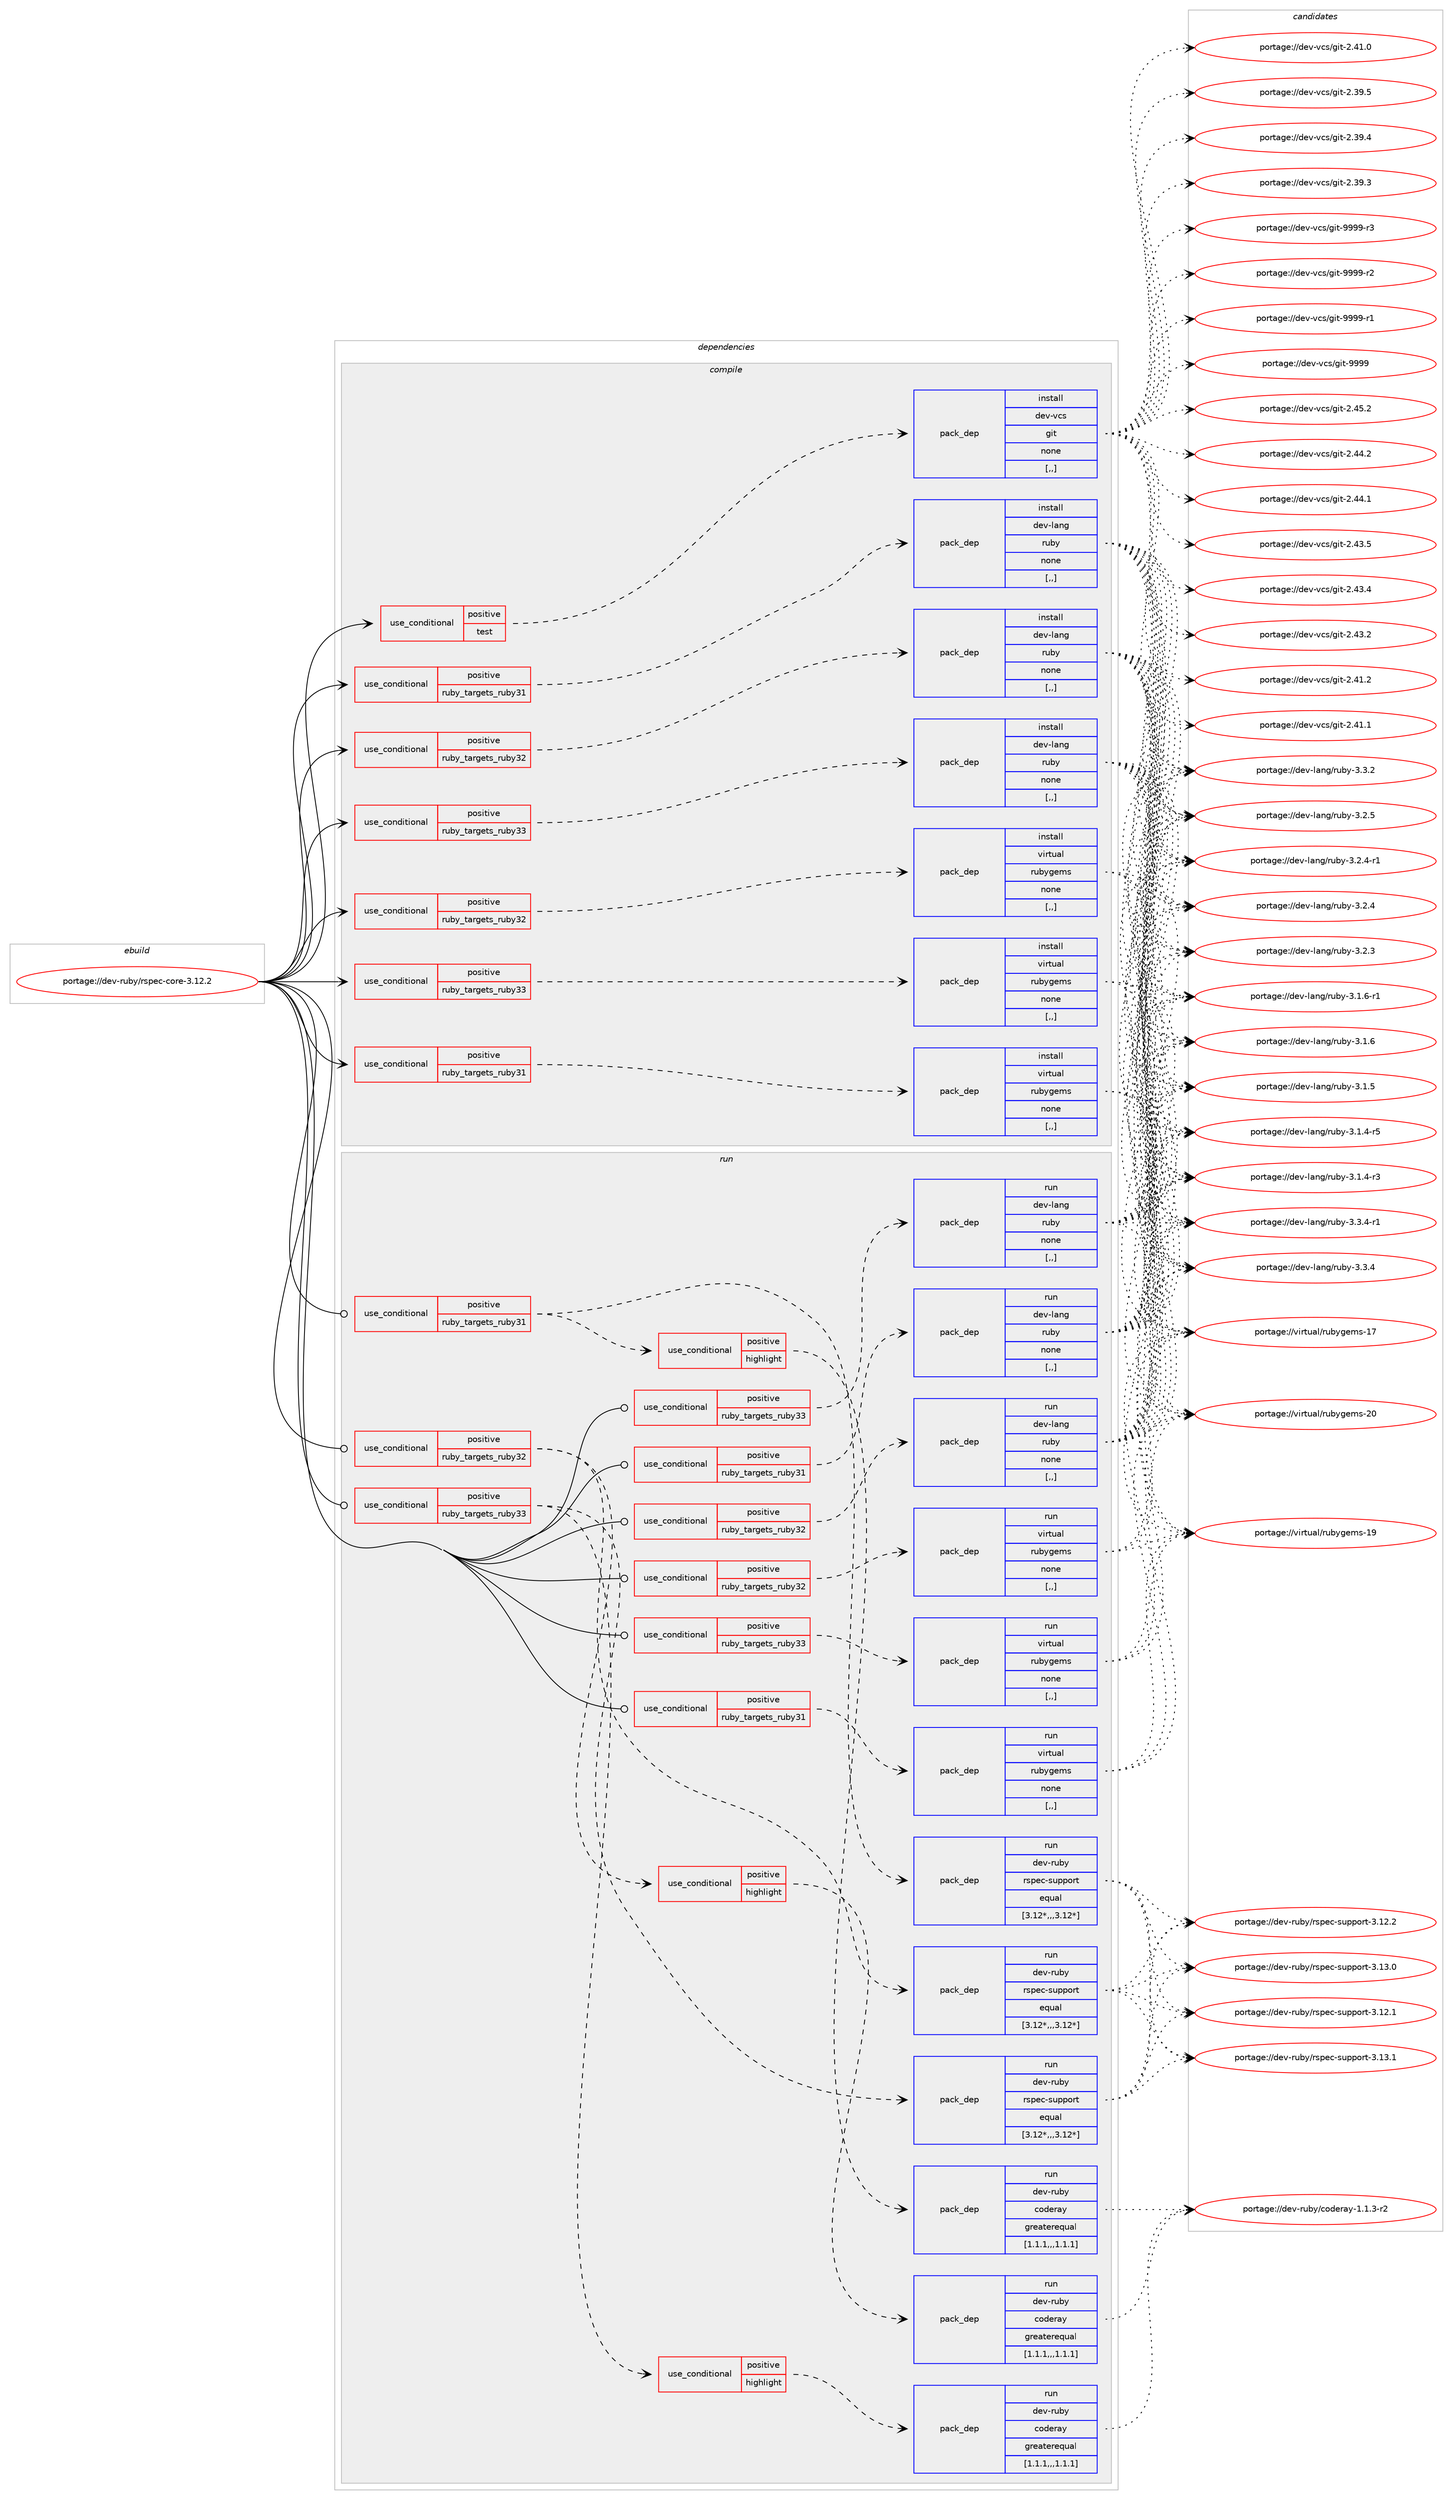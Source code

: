 digraph prolog {

# *************
# Graph options
# *************

newrank=true;
concentrate=true;
compound=true;
graph [rankdir=LR,fontname=Helvetica,fontsize=10,ranksep=1.5];#, ranksep=2.5, nodesep=0.2];
edge  [arrowhead=vee];
node  [fontname=Helvetica,fontsize=10];

# **********
# The ebuild
# **********

subgraph cluster_leftcol {
color=gray;
label=<<i>ebuild</i>>;
id [label="portage://dev-ruby/rspec-core-3.12.2", color=red, width=4, href="../dev-ruby/rspec-core-3.12.2.svg"];
}

# ****************
# The dependencies
# ****************

subgraph cluster_midcol {
color=gray;
label=<<i>dependencies</i>>;
subgraph cluster_compile {
fillcolor="#eeeeee";
style=filled;
label=<<i>compile</i>>;
subgraph cond54899 {
dependency199493 [label=<<TABLE BORDER="0" CELLBORDER="1" CELLSPACING="0" CELLPADDING="4"><TR><TD ROWSPAN="3" CELLPADDING="10">use_conditional</TD></TR><TR><TD>positive</TD></TR><TR><TD>ruby_targets_ruby31</TD></TR></TABLE>>, shape=none, color=red];
subgraph pack143233 {
dependency199494 [label=<<TABLE BORDER="0" CELLBORDER="1" CELLSPACING="0" CELLPADDING="4" WIDTH="220"><TR><TD ROWSPAN="6" CELLPADDING="30">pack_dep</TD></TR><TR><TD WIDTH="110">install</TD></TR><TR><TD>dev-lang</TD></TR><TR><TD>ruby</TD></TR><TR><TD>none</TD></TR><TR><TD>[,,]</TD></TR></TABLE>>, shape=none, color=blue];
}
dependency199493:e -> dependency199494:w [weight=20,style="dashed",arrowhead="vee"];
}
id:e -> dependency199493:w [weight=20,style="solid",arrowhead="vee"];
subgraph cond54900 {
dependency199495 [label=<<TABLE BORDER="0" CELLBORDER="1" CELLSPACING="0" CELLPADDING="4"><TR><TD ROWSPAN="3" CELLPADDING="10">use_conditional</TD></TR><TR><TD>positive</TD></TR><TR><TD>ruby_targets_ruby31</TD></TR></TABLE>>, shape=none, color=red];
subgraph pack143234 {
dependency199496 [label=<<TABLE BORDER="0" CELLBORDER="1" CELLSPACING="0" CELLPADDING="4" WIDTH="220"><TR><TD ROWSPAN="6" CELLPADDING="30">pack_dep</TD></TR><TR><TD WIDTH="110">install</TD></TR><TR><TD>virtual</TD></TR><TR><TD>rubygems</TD></TR><TR><TD>none</TD></TR><TR><TD>[,,]</TD></TR></TABLE>>, shape=none, color=blue];
}
dependency199495:e -> dependency199496:w [weight=20,style="dashed",arrowhead="vee"];
}
id:e -> dependency199495:w [weight=20,style="solid",arrowhead="vee"];
subgraph cond54901 {
dependency199497 [label=<<TABLE BORDER="0" CELLBORDER="1" CELLSPACING="0" CELLPADDING="4"><TR><TD ROWSPAN="3" CELLPADDING="10">use_conditional</TD></TR><TR><TD>positive</TD></TR><TR><TD>ruby_targets_ruby32</TD></TR></TABLE>>, shape=none, color=red];
subgraph pack143235 {
dependency199498 [label=<<TABLE BORDER="0" CELLBORDER="1" CELLSPACING="0" CELLPADDING="4" WIDTH="220"><TR><TD ROWSPAN="6" CELLPADDING="30">pack_dep</TD></TR><TR><TD WIDTH="110">install</TD></TR><TR><TD>dev-lang</TD></TR><TR><TD>ruby</TD></TR><TR><TD>none</TD></TR><TR><TD>[,,]</TD></TR></TABLE>>, shape=none, color=blue];
}
dependency199497:e -> dependency199498:w [weight=20,style="dashed",arrowhead="vee"];
}
id:e -> dependency199497:w [weight=20,style="solid",arrowhead="vee"];
subgraph cond54902 {
dependency199499 [label=<<TABLE BORDER="0" CELLBORDER="1" CELLSPACING="0" CELLPADDING="4"><TR><TD ROWSPAN="3" CELLPADDING="10">use_conditional</TD></TR><TR><TD>positive</TD></TR><TR><TD>ruby_targets_ruby32</TD></TR></TABLE>>, shape=none, color=red];
subgraph pack143236 {
dependency199500 [label=<<TABLE BORDER="0" CELLBORDER="1" CELLSPACING="0" CELLPADDING="4" WIDTH="220"><TR><TD ROWSPAN="6" CELLPADDING="30">pack_dep</TD></TR><TR><TD WIDTH="110">install</TD></TR><TR><TD>virtual</TD></TR><TR><TD>rubygems</TD></TR><TR><TD>none</TD></TR><TR><TD>[,,]</TD></TR></TABLE>>, shape=none, color=blue];
}
dependency199499:e -> dependency199500:w [weight=20,style="dashed",arrowhead="vee"];
}
id:e -> dependency199499:w [weight=20,style="solid",arrowhead="vee"];
subgraph cond54903 {
dependency199501 [label=<<TABLE BORDER="0" CELLBORDER="1" CELLSPACING="0" CELLPADDING="4"><TR><TD ROWSPAN="3" CELLPADDING="10">use_conditional</TD></TR><TR><TD>positive</TD></TR><TR><TD>ruby_targets_ruby33</TD></TR></TABLE>>, shape=none, color=red];
subgraph pack143237 {
dependency199502 [label=<<TABLE BORDER="0" CELLBORDER="1" CELLSPACING="0" CELLPADDING="4" WIDTH="220"><TR><TD ROWSPAN="6" CELLPADDING="30">pack_dep</TD></TR><TR><TD WIDTH="110">install</TD></TR><TR><TD>dev-lang</TD></TR><TR><TD>ruby</TD></TR><TR><TD>none</TD></TR><TR><TD>[,,]</TD></TR></TABLE>>, shape=none, color=blue];
}
dependency199501:e -> dependency199502:w [weight=20,style="dashed",arrowhead="vee"];
}
id:e -> dependency199501:w [weight=20,style="solid",arrowhead="vee"];
subgraph cond54904 {
dependency199503 [label=<<TABLE BORDER="0" CELLBORDER="1" CELLSPACING="0" CELLPADDING="4"><TR><TD ROWSPAN="3" CELLPADDING="10">use_conditional</TD></TR><TR><TD>positive</TD></TR><TR><TD>ruby_targets_ruby33</TD></TR></TABLE>>, shape=none, color=red];
subgraph pack143238 {
dependency199504 [label=<<TABLE BORDER="0" CELLBORDER="1" CELLSPACING="0" CELLPADDING="4" WIDTH="220"><TR><TD ROWSPAN="6" CELLPADDING="30">pack_dep</TD></TR><TR><TD WIDTH="110">install</TD></TR><TR><TD>virtual</TD></TR><TR><TD>rubygems</TD></TR><TR><TD>none</TD></TR><TR><TD>[,,]</TD></TR></TABLE>>, shape=none, color=blue];
}
dependency199503:e -> dependency199504:w [weight=20,style="dashed",arrowhead="vee"];
}
id:e -> dependency199503:w [weight=20,style="solid",arrowhead="vee"];
subgraph cond54905 {
dependency199505 [label=<<TABLE BORDER="0" CELLBORDER="1" CELLSPACING="0" CELLPADDING="4"><TR><TD ROWSPAN="3" CELLPADDING="10">use_conditional</TD></TR><TR><TD>positive</TD></TR><TR><TD>test</TD></TR></TABLE>>, shape=none, color=red];
subgraph pack143239 {
dependency199506 [label=<<TABLE BORDER="0" CELLBORDER="1" CELLSPACING="0" CELLPADDING="4" WIDTH="220"><TR><TD ROWSPAN="6" CELLPADDING="30">pack_dep</TD></TR><TR><TD WIDTH="110">install</TD></TR><TR><TD>dev-vcs</TD></TR><TR><TD>git</TD></TR><TR><TD>none</TD></TR><TR><TD>[,,]</TD></TR></TABLE>>, shape=none, color=blue];
}
dependency199505:e -> dependency199506:w [weight=20,style="dashed",arrowhead="vee"];
}
id:e -> dependency199505:w [weight=20,style="solid",arrowhead="vee"];
}
subgraph cluster_compileandrun {
fillcolor="#eeeeee";
style=filled;
label=<<i>compile and run</i>>;
}
subgraph cluster_run {
fillcolor="#eeeeee";
style=filled;
label=<<i>run</i>>;
subgraph cond54906 {
dependency199507 [label=<<TABLE BORDER="0" CELLBORDER="1" CELLSPACING="0" CELLPADDING="4"><TR><TD ROWSPAN="3" CELLPADDING="10">use_conditional</TD></TR><TR><TD>positive</TD></TR><TR><TD>ruby_targets_ruby31</TD></TR></TABLE>>, shape=none, color=red];
subgraph pack143240 {
dependency199508 [label=<<TABLE BORDER="0" CELLBORDER="1" CELLSPACING="0" CELLPADDING="4" WIDTH="220"><TR><TD ROWSPAN="6" CELLPADDING="30">pack_dep</TD></TR><TR><TD WIDTH="110">run</TD></TR><TR><TD>dev-lang</TD></TR><TR><TD>ruby</TD></TR><TR><TD>none</TD></TR><TR><TD>[,,]</TD></TR></TABLE>>, shape=none, color=blue];
}
dependency199507:e -> dependency199508:w [weight=20,style="dashed",arrowhead="vee"];
}
id:e -> dependency199507:w [weight=20,style="solid",arrowhead="odot"];
subgraph cond54907 {
dependency199509 [label=<<TABLE BORDER="0" CELLBORDER="1" CELLSPACING="0" CELLPADDING="4"><TR><TD ROWSPAN="3" CELLPADDING="10">use_conditional</TD></TR><TR><TD>positive</TD></TR><TR><TD>ruby_targets_ruby31</TD></TR></TABLE>>, shape=none, color=red];
subgraph pack143241 {
dependency199510 [label=<<TABLE BORDER="0" CELLBORDER="1" CELLSPACING="0" CELLPADDING="4" WIDTH="220"><TR><TD ROWSPAN="6" CELLPADDING="30">pack_dep</TD></TR><TR><TD WIDTH="110">run</TD></TR><TR><TD>dev-ruby</TD></TR><TR><TD>rspec-support</TD></TR><TR><TD>equal</TD></TR><TR><TD>[3.12*,,,3.12*]</TD></TR></TABLE>>, shape=none, color=blue];
}
dependency199509:e -> dependency199510:w [weight=20,style="dashed",arrowhead="vee"];
subgraph cond54908 {
dependency199511 [label=<<TABLE BORDER="0" CELLBORDER="1" CELLSPACING="0" CELLPADDING="4"><TR><TD ROWSPAN="3" CELLPADDING="10">use_conditional</TD></TR><TR><TD>positive</TD></TR><TR><TD>highlight</TD></TR></TABLE>>, shape=none, color=red];
subgraph pack143242 {
dependency199512 [label=<<TABLE BORDER="0" CELLBORDER="1" CELLSPACING="0" CELLPADDING="4" WIDTH="220"><TR><TD ROWSPAN="6" CELLPADDING="30">pack_dep</TD></TR><TR><TD WIDTH="110">run</TD></TR><TR><TD>dev-ruby</TD></TR><TR><TD>coderay</TD></TR><TR><TD>greaterequal</TD></TR><TR><TD>[1.1.1,,,1.1.1]</TD></TR></TABLE>>, shape=none, color=blue];
}
dependency199511:e -> dependency199512:w [weight=20,style="dashed",arrowhead="vee"];
}
dependency199509:e -> dependency199511:w [weight=20,style="dashed",arrowhead="vee"];
}
id:e -> dependency199509:w [weight=20,style="solid",arrowhead="odot"];
subgraph cond54909 {
dependency199513 [label=<<TABLE BORDER="0" CELLBORDER="1" CELLSPACING="0" CELLPADDING="4"><TR><TD ROWSPAN="3" CELLPADDING="10">use_conditional</TD></TR><TR><TD>positive</TD></TR><TR><TD>ruby_targets_ruby31</TD></TR></TABLE>>, shape=none, color=red];
subgraph pack143243 {
dependency199514 [label=<<TABLE BORDER="0" CELLBORDER="1" CELLSPACING="0" CELLPADDING="4" WIDTH="220"><TR><TD ROWSPAN="6" CELLPADDING="30">pack_dep</TD></TR><TR><TD WIDTH="110">run</TD></TR><TR><TD>virtual</TD></TR><TR><TD>rubygems</TD></TR><TR><TD>none</TD></TR><TR><TD>[,,]</TD></TR></TABLE>>, shape=none, color=blue];
}
dependency199513:e -> dependency199514:w [weight=20,style="dashed",arrowhead="vee"];
}
id:e -> dependency199513:w [weight=20,style="solid",arrowhead="odot"];
subgraph cond54910 {
dependency199515 [label=<<TABLE BORDER="0" CELLBORDER="1" CELLSPACING="0" CELLPADDING="4"><TR><TD ROWSPAN="3" CELLPADDING="10">use_conditional</TD></TR><TR><TD>positive</TD></TR><TR><TD>ruby_targets_ruby32</TD></TR></TABLE>>, shape=none, color=red];
subgraph pack143244 {
dependency199516 [label=<<TABLE BORDER="0" CELLBORDER="1" CELLSPACING="0" CELLPADDING="4" WIDTH="220"><TR><TD ROWSPAN="6" CELLPADDING="30">pack_dep</TD></TR><TR><TD WIDTH="110">run</TD></TR><TR><TD>dev-lang</TD></TR><TR><TD>ruby</TD></TR><TR><TD>none</TD></TR><TR><TD>[,,]</TD></TR></TABLE>>, shape=none, color=blue];
}
dependency199515:e -> dependency199516:w [weight=20,style="dashed",arrowhead="vee"];
}
id:e -> dependency199515:w [weight=20,style="solid",arrowhead="odot"];
subgraph cond54911 {
dependency199517 [label=<<TABLE BORDER="0" CELLBORDER="1" CELLSPACING="0" CELLPADDING="4"><TR><TD ROWSPAN="3" CELLPADDING="10">use_conditional</TD></TR><TR><TD>positive</TD></TR><TR><TD>ruby_targets_ruby32</TD></TR></TABLE>>, shape=none, color=red];
subgraph pack143245 {
dependency199518 [label=<<TABLE BORDER="0" CELLBORDER="1" CELLSPACING="0" CELLPADDING="4" WIDTH="220"><TR><TD ROWSPAN="6" CELLPADDING="30">pack_dep</TD></TR><TR><TD WIDTH="110">run</TD></TR><TR><TD>dev-ruby</TD></TR><TR><TD>rspec-support</TD></TR><TR><TD>equal</TD></TR><TR><TD>[3.12*,,,3.12*]</TD></TR></TABLE>>, shape=none, color=blue];
}
dependency199517:e -> dependency199518:w [weight=20,style="dashed",arrowhead="vee"];
subgraph cond54912 {
dependency199519 [label=<<TABLE BORDER="0" CELLBORDER="1" CELLSPACING="0" CELLPADDING="4"><TR><TD ROWSPAN="3" CELLPADDING="10">use_conditional</TD></TR><TR><TD>positive</TD></TR><TR><TD>highlight</TD></TR></TABLE>>, shape=none, color=red];
subgraph pack143246 {
dependency199520 [label=<<TABLE BORDER="0" CELLBORDER="1" CELLSPACING="0" CELLPADDING="4" WIDTH="220"><TR><TD ROWSPAN="6" CELLPADDING="30">pack_dep</TD></TR><TR><TD WIDTH="110">run</TD></TR><TR><TD>dev-ruby</TD></TR><TR><TD>coderay</TD></TR><TR><TD>greaterequal</TD></TR><TR><TD>[1.1.1,,,1.1.1]</TD></TR></TABLE>>, shape=none, color=blue];
}
dependency199519:e -> dependency199520:w [weight=20,style="dashed",arrowhead="vee"];
}
dependency199517:e -> dependency199519:w [weight=20,style="dashed",arrowhead="vee"];
}
id:e -> dependency199517:w [weight=20,style="solid",arrowhead="odot"];
subgraph cond54913 {
dependency199521 [label=<<TABLE BORDER="0" CELLBORDER="1" CELLSPACING="0" CELLPADDING="4"><TR><TD ROWSPAN="3" CELLPADDING="10">use_conditional</TD></TR><TR><TD>positive</TD></TR><TR><TD>ruby_targets_ruby32</TD></TR></TABLE>>, shape=none, color=red];
subgraph pack143247 {
dependency199522 [label=<<TABLE BORDER="0" CELLBORDER="1" CELLSPACING="0" CELLPADDING="4" WIDTH="220"><TR><TD ROWSPAN="6" CELLPADDING="30">pack_dep</TD></TR><TR><TD WIDTH="110">run</TD></TR><TR><TD>virtual</TD></TR><TR><TD>rubygems</TD></TR><TR><TD>none</TD></TR><TR><TD>[,,]</TD></TR></TABLE>>, shape=none, color=blue];
}
dependency199521:e -> dependency199522:w [weight=20,style="dashed",arrowhead="vee"];
}
id:e -> dependency199521:w [weight=20,style="solid",arrowhead="odot"];
subgraph cond54914 {
dependency199523 [label=<<TABLE BORDER="0" CELLBORDER="1" CELLSPACING="0" CELLPADDING="4"><TR><TD ROWSPAN="3" CELLPADDING="10">use_conditional</TD></TR><TR><TD>positive</TD></TR><TR><TD>ruby_targets_ruby33</TD></TR></TABLE>>, shape=none, color=red];
subgraph pack143248 {
dependency199524 [label=<<TABLE BORDER="0" CELLBORDER="1" CELLSPACING="0" CELLPADDING="4" WIDTH="220"><TR><TD ROWSPAN="6" CELLPADDING="30">pack_dep</TD></TR><TR><TD WIDTH="110">run</TD></TR><TR><TD>dev-lang</TD></TR><TR><TD>ruby</TD></TR><TR><TD>none</TD></TR><TR><TD>[,,]</TD></TR></TABLE>>, shape=none, color=blue];
}
dependency199523:e -> dependency199524:w [weight=20,style="dashed",arrowhead="vee"];
}
id:e -> dependency199523:w [weight=20,style="solid",arrowhead="odot"];
subgraph cond54915 {
dependency199525 [label=<<TABLE BORDER="0" CELLBORDER="1" CELLSPACING="0" CELLPADDING="4"><TR><TD ROWSPAN="3" CELLPADDING="10">use_conditional</TD></TR><TR><TD>positive</TD></TR><TR><TD>ruby_targets_ruby33</TD></TR></TABLE>>, shape=none, color=red];
subgraph pack143249 {
dependency199526 [label=<<TABLE BORDER="0" CELLBORDER="1" CELLSPACING="0" CELLPADDING="4" WIDTH="220"><TR><TD ROWSPAN="6" CELLPADDING="30">pack_dep</TD></TR><TR><TD WIDTH="110">run</TD></TR><TR><TD>dev-ruby</TD></TR><TR><TD>rspec-support</TD></TR><TR><TD>equal</TD></TR><TR><TD>[3.12*,,,3.12*]</TD></TR></TABLE>>, shape=none, color=blue];
}
dependency199525:e -> dependency199526:w [weight=20,style="dashed",arrowhead="vee"];
subgraph cond54916 {
dependency199527 [label=<<TABLE BORDER="0" CELLBORDER="1" CELLSPACING="0" CELLPADDING="4"><TR><TD ROWSPAN="3" CELLPADDING="10">use_conditional</TD></TR><TR><TD>positive</TD></TR><TR><TD>highlight</TD></TR></TABLE>>, shape=none, color=red];
subgraph pack143250 {
dependency199528 [label=<<TABLE BORDER="0" CELLBORDER="1" CELLSPACING="0" CELLPADDING="4" WIDTH="220"><TR><TD ROWSPAN="6" CELLPADDING="30">pack_dep</TD></TR><TR><TD WIDTH="110">run</TD></TR><TR><TD>dev-ruby</TD></TR><TR><TD>coderay</TD></TR><TR><TD>greaterequal</TD></TR><TR><TD>[1.1.1,,,1.1.1]</TD></TR></TABLE>>, shape=none, color=blue];
}
dependency199527:e -> dependency199528:w [weight=20,style="dashed",arrowhead="vee"];
}
dependency199525:e -> dependency199527:w [weight=20,style="dashed",arrowhead="vee"];
}
id:e -> dependency199525:w [weight=20,style="solid",arrowhead="odot"];
subgraph cond54917 {
dependency199529 [label=<<TABLE BORDER="0" CELLBORDER="1" CELLSPACING="0" CELLPADDING="4"><TR><TD ROWSPAN="3" CELLPADDING="10">use_conditional</TD></TR><TR><TD>positive</TD></TR><TR><TD>ruby_targets_ruby33</TD></TR></TABLE>>, shape=none, color=red];
subgraph pack143251 {
dependency199530 [label=<<TABLE BORDER="0" CELLBORDER="1" CELLSPACING="0" CELLPADDING="4" WIDTH="220"><TR><TD ROWSPAN="6" CELLPADDING="30">pack_dep</TD></TR><TR><TD WIDTH="110">run</TD></TR><TR><TD>virtual</TD></TR><TR><TD>rubygems</TD></TR><TR><TD>none</TD></TR><TR><TD>[,,]</TD></TR></TABLE>>, shape=none, color=blue];
}
dependency199529:e -> dependency199530:w [weight=20,style="dashed",arrowhead="vee"];
}
id:e -> dependency199529:w [weight=20,style="solid",arrowhead="odot"];
}
}

# **************
# The candidates
# **************

subgraph cluster_choices {
rank=same;
color=gray;
label=<<i>candidates</i>>;

subgraph choice143233 {
color=black;
nodesep=1;
choice100101118451089711010347114117981214551465146524511449 [label="portage://dev-lang/ruby-3.3.4-r1", color=red, width=4,href="../dev-lang/ruby-3.3.4-r1.svg"];
choice10010111845108971101034711411798121455146514652 [label="portage://dev-lang/ruby-3.3.4", color=red, width=4,href="../dev-lang/ruby-3.3.4.svg"];
choice10010111845108971101034711411798121455146514650 [label="portage://dev-lang/ruby-3.3.2", color=red, width=4,href="../dev-lang/ruby-3.3.2.svg"];
choice10010111845108971101034711411798121455146504653 [label="portage://dev-lang/ruby-3.2.5", color=red, width=4,href="../dev-lang/ruby-3.2.5.svg"];
choice100101118451089711010347114117981214551465046524511449 [label="portage://dev-lang/ruby-3.2.4-r1", color=red, width=4,href="../dev-lang/ruby-3.2.4-r1.svg"];
choice10010111845108971101034711411798121455146504652 [label="portage://dev-lang/ruby-3.2.4", color=red, width=4,href="../dev-lang/ruby-3.2.4.svg"];
choice10010111845108971101034711411798121455146504651 [label="portage://dev-lang/ruby-3.2.3", color=red, width=4,href="../dev-lang/ruby-3.2.3.svg"];
choice100101118451089711010347114117981214551464946544511449 [label="portage://dev-lang/ruby-3.1.6-r1", color=red, width=4,href="../dev-lang/ruby-3.1.6-r1.svg"];
choice10010111845108971101034711411798121455146494654 [label="portage://dev-lang/ruby-3.1.6", color=red, width=4,href="../dev-lang/ruby-3.1.6.svg"];
choice10010111845108971101034711411798121455146494653 [label="portage://dev-lang/ruby-3.1.5", color=red, width=4,href="../dev-lang/ruby-3.1.5.svg"];
choice100101118451089711010347114117981214551464946524511453 [label="portage://dev-lang/ruby-3.1.4-r5", color=red, width=4,href="../dev-lang/ruby-3.1.4-r5.svg"];
choice100101118451089711010347114117981214551464946524511451 [label="portage://dev-lang/ruby-3.1.4-r3", color=red, width=4,href="../dev-lang/ruby-3.1.4-r3.svg"];
dependency199494:e -> choice100101118451089711010347114117981214551465146524511449:w [style=dotted,weight="100"];
dependency199494:e -> choice10010111845108971101034711411798121455146514652:w [style=dotted,weight="100"];
dependency199494:e -> choice10010111845108971101034711411798121455146514650:w [style=dotted,weight="100"];
dependency199494:e -> choice10010111845108971101034711411798121455146504653:w [style=dotted,weight="100"];
dependency199494:e -> choice100101118451089711010347114117981214551465046524511449:w [style=dotted,weight="100"];
dependency199494:e -> choice10010111845108971101034711411798121455146504652:w [style=dotted,weight="100"];
dependency199494:e -> choice10010111845108971101034711411798121455146504651:w [style=dotted,weight="100"];
dependency199494:e -> choice100101118451089711010347114117981214551464946544511449:w [style=dotted,weight="100"];
dependency199494:e -> choice10010111845108971101034711411798121455146494654:w [style=dotted,weight="100"];
dependency199494:e -> choice10010111845108971101034711411798121455146494653:w [style=dotted,weight="100"];
dependency199494:e -> choice100101118451089711010347114117981214551464946524511453:w [style=dotted,weight="100"];
dependency199494:e -> choice100101118451089711010347114117981214551464946524511451:w [style=dotted,weight="100"];
}
subgraph choice143234 {
color=black;
nodesep=1;
choice118105114116117971084711411798121103101109115455048 [label="portage://virtual/rubygems-20", color=red, width=4,href="../virtual/rubygems-20.svg"];
choice118105114116117971084711411798121103101109115454957 [label="portage://virtual/rubygems-19", color=red, width=4,href="../virtual/rubygems-19.svg"];
choice118105114116117971084711411798121103101109115454955 [label="portage://virtual/rubygems-17", color=red, width=4,href="../virtual/rubygems-17.svg"];
dependency199496:e -> choice118105114116117971084711411798121103101109115455048:w [style=dotted,weight="100"];
dependency199496:e -> choice118105114116117971084711411798121103101109115454957:w [style=dotted,weight="100"];
dependency199496:e -> choice118105114116117971084711411798121103101109115454955:w [style=dotted,weight="100"];
}
subgraph choice143235 {
color=black;
nodesep=1;
choice100101118451089711010347114117981214551465146524511449 [label="portage://dev-lang/ruby-3.3.4-r1", color=red, width=4,href="../dev-lang/ruby-3.3.4-r1.svg"];
choice10010111845108971101034711411798121455146514652 [label="portage://dev-lang/ruby-3.3.4", color=red, width=4,href="../dev-lang/ruby-3.3.4.svg"];
choice10010111845108971101034711411798121455146514650 [label="portage://dev-lang/ruby-3.3.2", color=red, width=4,href="../dev-lang/ruby-3.3.2.svg"];
choice10010111845108971101034711411798121455146504653 [label="portage://dev-lang/ruby-3.2.5", color=red, width=4,href="../dev-lang/ruby-3.2.5.svg"];
choice100101118451089711010347114117981214551465046524511449 [label="portage://dev-lang/ruby-3.2.4-r1", color=red, width=4,href="../dev-lang/ruby-3.2.4-r1.svg"];
choice10010111845108971101034711411798121455146504652 [label="portage://dev-lang/ruby-3.2.4", color=red, width=4,href="../dev-lang/ruby-3.2.4.svg"];
choice10010111845108971101034711411798121455146504651 [label="portage://dev-lang/ruby-3.2.3", color=red, width=4,href="../dev-lang/ruby-3.2.3.svg"];
choice100101118451089711010347114117981214551464946544511449 [label="portage://dev-lang/ruby-3.1.6-r1", color=red, width=4,href="../dev-lang/ruby-3.1.6-r1.svg"];
choice10010111845108971101034711411798121455146494654 [label="portage://dev-lang/ruby-3.1.6", color=red, width=4,href="../dev-lang/ruby-3.1.6.svg"];
choice10010111845108971101034711411798121455146494653 [label="portage://dev-lang/ruby-3.1.5", color=red, width=4,href="../dev-lang/ruby-3.1.5.svg"];
choice100101118451089711010347114117981214551464946524511453 [label="portage://dev-lang/ruby-3.1.4-r5", color=red, width=4,href="../dev-lang/ruby-3.1.4-r5.svg"];
choice100101118451089711010347114117981214551464946524511451 [label="portage://dev-lang/ruby-3.1.4-r3", color=red, width=4,href="../dev-lang/ruby-3.1.4-r3.svg"];
dependency199498:e -> choice100101118451089711010347114117981214551465146524511449:w [style=dotted,weight="100"];
dependency199498:e -> choice10010111845108971101034711411798121455146514652:w [style=dotted,weight="100"];
dependency199498:e -> choice10010111845108971101034711411798121455146514650:w [style=dotted,weight="100"];
dependency199498:e -> choice10010111845108971101034711411798121455146504653:w [style=dotted,weight="100"];
dependency199498:e -> choice100101118451089711010347114117981214551465046524511449:w [style=dotted,weight="100"];
dependency199498:e -> choice10010111845108971101034711411798121455146504652:w [style=dotted,weight="100"];
dependency199498:e -> choice10010111845108971101034711411798121455146504651:w [style=dotted,weight="100"];
dependency199498:e -> choice100101118451089711010347114117981214551464946544511449:w [style=dotted,weight="100"];
dependency199498:e -> choice10010111845108971101034711411798121455146494654:w [style=dotted,weight="100"];
dependency199498:e -> choice10010111845108971101034711411798121455146494653:w [style=dotted,weight="100"];
dependency199498:e -> choice100101118451089711010347114117981214551464946524511453:w [style=dotted,weight="100"];
dependency199498:e -> choice100101118451089711010347114117981214551464946524511451:w [style=dotted,weight="100"];
}
subgraph choice143236 {
color=black;
nodesep=1;
choice118105114116117971084711411798121103101109115455048 [label="portage://virtual/rubygems-20", color=red, width=4,href="../virtual/rubygems-20.svg"];
choice118105114116117971084711411798121103101109115454957 [label="portage://virtual/rubygems-19", color=red, width=4,href="../virtual/rubygems-19.svg"];
choice118105114116117971084711411798121103101109115454955 [label="portage://virtual/rubygems-17", color=red, width=4,href="../virtual/rubygems-17.svg"];
dependency199500:e -> choice118105114116117971084711411798121103101109115455048:w [style=dotted,weight="100"];
dependency199500:e -> choice118105114116117971084711411798121103101109115454957:w [style=dotted,weight="100"];
dependency199500:e -> choice118105114116117971084711411798121103101109115454955:w [style=dotted,weight="100"];
}
subgraph choice143237 {
color=black;
nodesep=1;
choice100101118451089711010347114117981214551465146524511449 [label="portage://dev-lang/ruby-3.3.4-r1", color=red, width=4,href="../dev-lang/ruby-3.3.4-r1.svg"];
choice10010111845108971101034711411798121455146514652 [label="portage://dev-lang/ruby-3.3.4", color=red, width=4,href="../dev-lang/ruby-3.3.4.svg"];
choice10010111845108971101034711411798121455146514650 [label="portage://dev-lang/ruby-3.3.2", color=red, width=4,href="../dev-lang/ruby-3.3.2.svg"];
choice10010111845108971101034711411798121455146504653 [label="portage://dev-lang/ruby-3.2.5", color=red, width=4,href="../dev-lang/ruby-3.2.5.svg"];
choice100101118451089711010347114117981214551465046524511449 [label="portage://dev-lang/ruby-3.2.4-r1", color=red, width=4,href="../dev-lang/ruby-3.2.4-r1.svg"];
choice10010111845108971101034711411798121455146504652 [label="portage://dev-lang/ruby-3.2.4", color=red, width=4,href="../dev-lang/ruby-3.2.4.svg"];
choice10010111845108971101034711411798121455146504651 [label="portage://dev-lang/ruby-3.2.3", color=red, width=4,href="../dev-lang/ruby-3.2.3.svg"];
choice100101118451089711010347114117981214551464946544511449 [label="portage://dev-lang/ruby-3.1.6-r1", color=red, width=4,href="../dev-lang/ruby-3.1.6-r1.svg"];
choice10010111845108971101034711411798121455146494654 [label="portage://dev-lang/ruby-3.1.6", color=red, width=4,href="../dev-lang/ruby-3.1.6.svg"];
choice10010111845108971101034711411798121455146494653 [label="portage://dev-lang/ruby-3.1.5", color=red, width=4,href="../dev-lang/ruby-3.1.5.svg"];
choice100101118451089711010347114117981214551464946524511453 [label="portage://dev-lang/ruby-3.1.4-r5", color=red, width=4,href="../dev-lang/ruby-3.1.4-r5.svg"];
choice100101118451089711010347114117981214551464946524511451 [label="portage://dev-lang/ruby-3.1.4-r3", color=red, width=4,href="../dev-lang/ruby-3.1.4-r3.svg"];
dependency199502:e -> choice100101118451089711010347114117981214551465146524511449:w [style=dotted,weight="100"];
dependency199502:e -> choice10010111845108971101034711411798121455146514652:w [style=dotted,weight="100"];
dependency199502:e -> choice10010111845108971101034711411798121455146514650:w [style=dotted,weight="100"];
dependency199502:e -> choice10010111845108971101034711411798121455146504653:w [style=dotted,weight="100"];
dependency199502:e -> choice100101118451089711010347114117981214551465046524511449:w [style=dotted,weight="100"];
dependency199502:e -> choice10010111845108971101034711411798121455146504652:w [style=dotted,weight="100"];
dependency199502:e -> choice10010111845108971101034711411798121455146504651:w [style=dotted,weight="100"];
dependency199502:e -> choice100101118451089711010347114117981214551464946544511449:w [style=dotted,weight="100"];
dependency199502:e -> choice10010111845108971101034711411798121455146494654:w [style=dotted,weight="100"];
dependency199502:e -> choice10010111845108971101034711411798121455146494653:w [style=dotted,weight="100"];
dependency199502:e -> choice100101118451089711010347114117981214551464946524511453:w [style=dotted,weight="100"];
dependency199502:e -> choice100101118451089711010347114117981214551464946524511451:w [style=dotted,weight="100"];
}
subgraph choice143238 {
color=black;
nodesep=1;
choice118105114116117971084711411798121103101109115455048 [label="portage://virtual/rubygems-20", color=red, width=4,href="../virtual/rubygems-20.svg"];
choice118105114116117971084711411798121103101109115454957 [label="portage://virtual/rubygems-19", color=red, width=4,href="../virtual/rubygems-19.svg"];
choice118105114116117971084711411798121103101109115454955 [label="portage://virtual/rubygems-17", color=red, width=4,href="../virtual/rubygems-17.svg"];
dependency199504:e -> choice118105114116117971084711411798121103101109115455048:w [style=dotted,weight="100"];
dependency199504:e -> choice118105114116117971084711411798121103101109115454957:w [style=dotted,weight="100"];
dependency199504:e -> choice118105114116117971084711411798121103101109115454955:w [style=dotted,weight="100"];
}
subgraph choice143239 {
color=black;
nodesep=1;
choice10010111845118991154710310511645575757574511451 [label="portage://dev-vcs/git-9999-r3", color=red, width=4,href="../dev-vcs/git-9999-r3.svg"];
choice10010111845118991154710310511645575757574511450 [label="portage://dev-vcs/git-9999-r2", color=red, width=4,href="../dev-vcs/git-9999-r2.svg"];
choice10010111845118991154710310511645575757574511449 [label="portage://dev-vcs/git-9999-r1", color=red, width=4,href="../dev-vcs/git-9999-r1.svg"];
choice1001011184511899115471031051164557575757 [label="portage://dev-vcs/git-9999", color=red, width=4,href="../dev-vcs/git-9999.svg"];
choice10010111845118991154710310511645504652534650 [label="portage://dev-vcs/git-2.45.2", color=red, width=4,href="../dev-vcs/git-2.45.2.svg"];
choice10010111845118991154710310511645504652524650 [label="portage://dev-vcs/git-2.44.2", color=red, width=4,href="../dev-vcs/git-2.44.2.svg"];
choice10010111845118991154710310511645504652524649 [label="portage://dev-vcs/git-2.44.1", color=red, width=4,href="../dev-vcs/git-2.44.1.svg"];
choice10010111845118991154710310511645504652514653 [label="portage://dev-vcs/git-2.43.5", color=red, width=4,href="../dev-vcs/git-2.43.5.svg"];
choice10010111845118991154710310511645504652514652 [label="portage://dev-vcs/git-2.43.4", color=red, width=4,href="../dev-vcs/git-2.43.4.svg"];
choice10010111845118991154710310511645504652514650 [label="portage://dev-vcs/git-2.43.2", color=red, width=4,href="../dev-vcs/git-2.43.2.svg"];
choice10010111845118991154710310511645504652494650 [label="portage://dev-vcs/git-2.41.2", color=red, width=4,href="../dev-vcs/git-2.41.2.svg"];
choice10010111845118991154710310511645504652494649 [label="portage://dev-vcs/git-2.41.1", color=red, width=4,href="../dev-vcs/git-2.41.1.svg"];
choice10010111845118991154710310511645504652494648 [label="portage://dev-vcs/git-2.41.0", color=red, width=4,href="../dev-vcs/git-2.41.0.svg"];
choice10010111845118991154710310511645504651574653 [label="portage://dev-vcs/git-2.39.5", color=red, width=4,href="../dev-vcs/git-2.39.5.svg"];
choice10010111845118991154710310511645504651574652 [label="portage://dev-vcs/git-2.39.4", color=red, width=4,href="../dev-vcs/git-2.39.4.svg"];
choice10010111845118991154710310511645504651574651 [label="portage://dev-vcs/git-2.39.3", color=red, width=4,href="../dev-vcs/git-2.39.3.svg"];
dependency199506:e -> choice10010111845118991154710310511645575757574511451:w [style=dotted,weight="100"];
dependency199506:e -> choice10010111845118991154710310511645575757574511450:w [style=dotted,weight="100"];
dependency199506:e -> choice10010111845118991154710310511645575757574511449:w [style=dotted,weight="100"];
dependency199506:e -> choice1001011184511899115471031051164557575757:w [style=dotted,weight="100"];
dependency199506:e -> choice10010111845118991154710310511645504652534650:w [style=dotted,weight="100"];
dependency199506:e -> choice10010111845118991154710310511645504652524650:w [style=dotted,weight="100"];
dependency199506:e -> choice10010111845118991154710310511645504652524649:w [style=dotted,weight="100"];
dependency199506:e -> choice10010111845118991154710310511645504652514653:w [style=dotted,weight="100"];
dependency199506:e -> choice10010111845118991154710310511645504652514652:w [style=dotted,weight="100"];
dependency199506:e -> choice10010111845118991154710310511645504652514650:w [style=dotted,weight="100"];
dependency199506:e -> choice10010111845118991154710310511645504652494650:w [style=dotted,weight="100"];
dependency199506:e -> choice10010111845118991154710310511645504652494649:w [style=dotted,weight="100"];
dependency199506:e -> choice10010111845118991154710310511645504652494648:w [style=dotted,weight="100"];
dependency199506:e -> choice10010111845118991154710310511645504651574653:w [style=dotted,weight="100"];
dependency199506:e -> choice10010111845118991154710310511645504651574652:w [style=dotted,weight="100"];
dependency199506:e -> choice10010111845118991154710310511645504651574651:w [style=dotted,weight="100"];
}
subgraph choice143240 {
color=black;
nodesep=1;
choice100101118451089711010347114117981214551465146524511449 [label="portage://dev-lang/ruby-3.3.4-r1", color=red, width=4,href="../dev-lang/ruby-3.3.4-r1.svg"];
choice10010111845108971101034711411798121455146514652 [label="portage://dev-lang/ruby-3.3.4", color=red, width=4,href="../dev-lang/ruby-3.3.4.svg"];
choice10010111845108971101034711411798121455146514650 [label="portage://dev-lang/ruby-3.3.2", color=red, width=4,href="../dev-lang/ruby-3.3.2.svg"];
choice10010111845108971101034711411798121455146504653 [label="portage://dev-lang/ruby-3.2.5", color=red, width=4,href="../dev-lang/ruby-3.2.5.svg"];
choice100101118451089711010347114117981214551465046524511449 [label="portage://dev-lang/ruby-3.2.4-r1", color=red, width=4,href="../dev-lang/ruby-3.2.4-r1.svg"];
choice10010111845108971101034711411798121455146504652 [label="portage://dev-lang/ruby-3.2.4", color=red, width=4,href="../dev-lang/ruby-3.2.4.svg"];
choice10010111845108971101034711411798121455146504651 [label="portage://dev-lang/ruby-3.2.3", color=red, width=4,href="../dev-lang/ruby-3.2.3.svg"];
choice100101118451089711010347114117981214551464946544511449 [label="portage://dev-lang/ruby-3.1.6-r1", color=red, width=4,href="../dev-lang/ruby-3.1.6-r1.svg"];
choice10010111845108971101034711411798121455146494654 [label="portage://dev-lang/ruby-3.1.6", color=red, width=4,href="../dev-lang/ruby-3.1.6.svg"];
choice10010111845108971101034711411798121455146494653 [label="portage://dev-lang/ruby-3.1.5", color=red, width=4,href="../dev-lang/ruby-3.1.5.svg"];
choice100101118451089711010347114117981214551464946524511453 [label="portage://dev-lang/ruby-3.1.4-r5", color=red, width=4,href="../dev-lang/ruby-3.1.4-r5.svg"];
choice100101118451089711010347114117981214551464946524511451 [label="portage://dev-lang/ruby-3.1.4-r3", color=red, width=4,href="../dev-lang/ruby-3.1.4-r3.svg"];
dependency199508:e -> choice100101118451089711010347114117981214551465146524511449:w [style=dotted,weight="100"];
dependency199508:e -> choice10010111845108971101034711411798121455146514652:w [style=dotted,weight="100"];
dependency199508:e -> choice10010111845108971101034711411798121455146514650:w [style=dotted,weight="100"];
dependency199508:e -> choice10010111845108971101034711411798121455146504653:w [style=dotted,weight="100"];
dependency199508:e -> choice100101118451089711010347114117981214551465046524511449:w [style=dotted,weight="100"];
dependency199508:e -> choice10010111845108971101034711411798121455146504652:w [style=dotted,weight="100"];
dependency199508:e -> choice10010111845108971101034711411798121455146504651:w [style=dotted,weight="100"];
dependency199508:e -> choice100101118451089711010347114117981214551464946544511449:w [style=dotted,weight="100"];
dependency199508:e -> choice10010111845108971101034711411798121455146494654:w [style=dotted,weight="100"];
dependency199508:e -> choice10010111845108971101034711411798121455146494653:w [style=dotted,weight="100"];
dependency199508:e -> choice100101118451089711010347114117981214551464946524511453:w [style=dotted,weight="100"];
dependency199508:e -> choice100101118451089711010347114117981214551464946524511451:w [style=dotted,weight="100"];
}
subgraph choice143241 {
color=black;
nodesep=1;
choice100101118451141179812147114115112101994511511711211211111411645514649514649 [label="portage://dev-ruby/rspec-support-3.13.1", color=red, width=4,href="../dev-ruby/rspec-support-3.13.1.svg"];
choice100101118451141179812147114115112101994511511711211211111411645514649514648 [label="portage://dev-ruby/rspec-support-3.13.0", color=red, width=4,href="../dev-ruby/rspec-support-3.13.0.svg"];
choice100101118451141179812147114115112101994511511711211211111411645514649504650 [label="portage://dev-ruby/rspec-support-3.12.2", color=red, width=4,href="../dev-ruby/rspec-support-3.12.2.svg"];
choice100101118451141179812147114115112101994511511711211211111411645514649504649 [label="portage://dev-ruby/rspec-support-3.12.1", color=red, width=4,href="../dev-ruby/rspec-support-3.12.1.svg"];
dependency199510:e -> choice100101118451141179812147114115112101994511511711211211111411645514649514649:w [style=dotted,weight="100"];
dependency199510:e -> choice100101118451141179812147114115112101994511511711211211111411645514649514648:w [style=dotted,weight="100"];
dependency199510:e -> choice100101118451141179812147114115112101994511511711211211111411645514649504650:w [style=dotted,weight="100"];
dependency199510:e -> choice100101118451141179812147114115112101994511511711211211111411645514649504649:w [style=dotted,weight="100"];
}
subgraph choice143242 {
color=black;
nodesep=1;
choice10010111845114117981214799111100101114971214549464946514511450 [label="portage://dev-ruby/coderay-1.1.3-r2", color=red, width=4,href="../dev-ruby/coderay-1.1.3-r2.svg"];
dependency199512:e -> choice10010111845114117981214799111100101114971214549464946514511450:w [style=dotted,weight="100"];
}
subgraph choice143243 {
color=black;
nodesep=1;
choice118105114116117971084711411798121103101109115455048 [label="portage://virtual/rubygems-20", color=red, width=4,href="../virtual/rubygems-20.svg"];
choice118105114116117971084711411798121103101109115454957 [label="portage://virtual/rubygems-19", color=red, width=4,href="../virtual/rubygems-19.svg"];
choice118105114116117971084711411798121103101109115454955 [label="portage://virtual/rubygems-17", color=red, width=4,href="../virtual/rubygems-17.svg"];
dependency199514:e -> choice118105114116117971084711411798121103101109115455048:w [style=dotted,weight="100"];
dependency199514:e -> choice118105114116117971084711411798121103101109115454957:w [style=dotted,weight="100"];
dependency199514:e -> choice118105114116117971084711411798121103101109115454955:w [style=dotted,weight="100"];
}
subgraph choice143244 {
color=black;
nodesep=1;
choice100101118451089711010347114117981214551465146524511449 [label="portage://dev-lang/ruby-3.3.4-r1", color=red, width=4,href="../dev-lang/ruby-3.3.4-r1.svg"];
choice10010111845108971101034711411798121455146514652 [label="portage://dev-lang/ruby-3.3.4", color=red, width=4,href="../dev-lang/ruby-3.3.4.svg"];
choice10010111845108971101034711411798121455146514650 [label="portage://dev-lang/ruby-3.3.2", color=red, width=4,href="../dev-lang/ruby-3.3.2.svg"];
choice10010111845108971101034711411798121455146504653 [label="portage://dev-lang/ruby-3.2.5", color=red, width=4,href="../dev-lang/ruby-3.2.5.svg"];
choice100101118451089711010347114117981214551465046524511449 [label="portage://dev-lang/ruby-3.2.4-r1", color=red, width=4,href="../dev-lang/ruby-3.2.4-r1.svg"];
choice10010111845108971101034711411798121455146504652 [label="portage://dev-lang/ruby-3.2.4", color=red, width=4,href="../dev-lang/ruby-3.2.4.svg"];
choice10010111845108971101034711411798121455146504651 [label="portage://dev-lang/ruby-3.2.3", color=red, width=4,href="../dev-lang/ruby-3.2.3.svg"];
choice100101118451089711010347114117981214551464946544511449 [label="portage://dev-lang/ruby-3.1.6-r1", color=red, width=4,href="../dev-lang/ruby-3.1.6-r1.svg"];
choice10010111845108971101034711411798121455146494654 [label="portage://dev-lang/ruby-3.1.6", color=red, width=4,href="../dev-lang/ruby-3.1.6.svg"];
choice10010111845108971101034711411798121455146494653 [label="portage://dev-lang/ruby-3.1.5", color=red, width=4,href="../dev-lang/ruby-3.1.5.svg"];
choice100101118451089711010347114117981214551464946524511453 [label="portage://dev-lang/ruby-3.1.4-r5", color=red, width=4,href="../dev-lang/ruby-3.1.4-r5.svg"];
choice100101118451089711010347114117981214551464946524511451 [label="portage://dev-lang/ruby-3.1.4-r3", color=red, width=4,href="../dev-lang/ruby-3.1.4-r3.svg"];
dependency199516:e -> choice100101118451089711010347114117981214551465146524511449:w [style=dotted,weight="100"];
dependency199516:e -> choice10010111845108971101034711411798121455146514652:w [style=dotted,weight="100"];
dependency199516:e -> choice10010111845108971101034711411798121455146514650:w [style=dotted,weight="100"];
dependency199516:e -> choice10010111845108971101034711411798121455146504653:w [style=dotted,weight="100"];
dependency199516:e -> choice100101118451089711010347114117981214551465046524511449:w [style=dotted,weight="100"];
dependency199516:e -> choice10010111845108971101034711411798121455146504652:w [style=dotted,weight="100"];
dependency199516:e -> choice10010111845108971101034711411798121455146504651:w [style=dotted,weight="100"];
dependency199516:e -> choice100101118451089711010347114117981214551464946544511449:w [style=dotted,weight="100"];
dependency199516:e -> choice10010111845108971101034711411798121455146494654:w [style=dotted,weight="100"];
dependency199516:e -> choice10010111845108971101034711411798121455146494653:w [style=dotted,weight="100"];
dependency199516:e -> choice100101118451089711010347114117981214551464946524511453:w [style=dotted,weight="100"];
dependency199516:e -> choice100101118451089711010347114117981214551464946524511451:w [style=dotted,weight="100"];
}
subgraph choice143245 {
color=black;
nodesep=1;
choice100101118451141179812147114115112101994511511711211211111411645514649514649 [label="portage://dev-ruby/rspec-support-3.13.1", color=red, width=4,href="../dev-ruby/rspec-support-3.13.1.svg"];
choice100101118451141179812147114115112101994511511711211211111411645514649514648 [label="portage://dev-ruby/rspec-support-3.13.0", color=red, width=4,href="../dev-ruby/rspec-support-3.13.0.svg"];
choice100101118451141179812147114115112101994511511711211211111411645514649504650 [label="portage://dev-ruby/rspec-support-3.12.2", color=red, width=4,href="../dev-ruby/rspec-support-3.12.2.svg"];
choice100101118451141179812147114115112101994511511711211211111411645514649504649 [label="portage://dev-ruby/rspec-support-3.12.1", color=red, width=4,href="../dev-ruby/rspec-support-3.12.1.svg"];
dependency199518:e -> choice100101118451141179812147114115112101994511511711211211111411645514649514649:w [style=dotted,weight="100"];
dependency199518:e -> choice100101118451141179812147114115112101994511511711211211111411645514649514648:w [style=dotted,weight="100"];
dependency199518:e -> choice100101118451141179812147114115112101994511511711211211111411645514649504650:w [style=dotted,weight="100"];
dependency199518:e -> choice100101118451141179812147114115112101994511511711211211111411645514649504649:w [style=dotted,weight="100"];
}
subgraph choice143246 {
color=black;
nodesep=1;
choice10010111845114117981214799111100101114971214549464946514511450 [label="portage://dev-ruby/coderay-1.1.3-r2", color=red, width=4,href="../dev-ruby/coderay-1.1.3-r2.svg"];
dependency199520:e -> choice10010111845114117981214799111100101114971214549464946514511450:w [style=dotted,weight="100"];
}
subgraph choice143247 {
color=black;
nodesep=1;
choice118105114116117971084711411798121103101109115455048 [label="portage://virtual/rubygems-20", color=red, width=4,href="../virtual/rubygems-20.svg"];
choice118105114116117971084711411798121103101109115454957 [label="portage://virtual/rubygems-19", color=red, width=4,href="../virtual/rubygems-19.svg"];
choice118105114116117971084711411798121103101109115454955 [label="portage://virtual/rubygems-17", color=red, width=4,href="../virtual/rubygems-17.svg"];
dependency199522:e -> choice118105114116117971084711411798121103101109115455048:w [style=dotted,weight="100"];
dependency199522:e -> choice118105114116117971084711411798121103101109115454957:w [style=dotted,weight="100"];
dependency199522:e -> choice118105114116117971084711411798121103101109115454955:w [style=dotted,weight="100"];
}
subgraph choice143248 {
color=black;
nodesep=1;
choice100101118451089711010347114117981214551465146524511449 [label="portage://dev-lang/ruby-3.3.4-r1", color=red, width=4,href="../dev-lang/ruby-3.3.4-r1.svg"];
choice10010111845108971101034711411798121455146514652 [label="portage://dev-lang/ruby-3.3.4", color=red, width=4,href="../dev-lang/ruby-3.3.4.svg"];
choice10010111845108971101034711411798121455146514650 [label="portage://dev-lang/ruby-3.3.2", color=red, width=4,href="../dev-lang/ruby-3.3.2.svg"];
choice10010111845108971101034711411798121455146504653 [label="portage://dev-lang/ruby-3.2.5", color=red, width=4,href="../dev-lang/ruby-3.2.5.svg"];
choice100101118451089711010347114117981214551465046524511449 [label="portage://dev-lang/ruby-3.2.4-r1", color=red, width=4,href="../dev-lang/ruby-3.2.4-r1.svg"];
choice10010111845108971101034711411798121455146504652 [label="portage://dev-lang/ruby-3.2.4", color=red, width=4,href="../dev-lang/ruby-3.2.4.svg"];
choice10010111845108971101034711411798121455146504651 [label="portage://dev-lang/ruby-3.2.3", color=red, width=4,href="../dev-lang/ruby-3.2.3.svg"];
choice100101118451089711010347114117981214551464946544511449 [label="portage://dev-lang/ruby-3.1.6-r1", color=red, width=4,href="../dev-lang/ruby-3.1.6-r1.svg"];
choice10010111845108971101034711411798121455146494654 [label="portage://dev-lang/ruby-3.1.6", color=red, width=4,href="../dev-lang/ruby-3.1.6.svg"];
choice10010111845108971101034711411798121455146494653 [label="portage://dev-lang/ruby-3.1.5", color=red, width=4,href="../dev-lang/ruby-3.1.5.svg"];
choice100101118451089711010347114117981214551464946524511453 [label="portage://dev-lang/ruby-3.1.4-r5", color=red, width=4,href="../dev-lang/ruby-3.1.4-r5.svg"];
choice100101118451089711010347114117981214551464946524511451 [label="portage://dev-lang/ruby-3.1.4-r3", color=red, width=4,href="../dev-lang/ruby-3.1.4-r3.svg"];
dependency199524:e -> choice100101118451089711010347114117981214551465146524511449:w [style=dotted,weight="100"];
dependency199524:e -> choice10010111845108971101034711411798121455146514652:w [style=dotted,weight="100"];
dependency199524:e -> choice10010111845108971101034711411798121455146514650:w [style=dotted,weight="100"];
dependency199524:e -> choice10010111845108971101034711411798121455146504653:w [style=dotted,weight="100"];
dependency199524:e -> choice100101118451089711010347114117981214551465046524511449:w [style=dotted,weight="100"];
dependency199524:e -> choice10010111845108971101034711411798121455146504652:w [style=dotted,weight="100"];
dependency199524:e -> choice10010111845108971101034711411798121455146504651:w [style=dotted,weight="100"];
dependency199524:e -> choice100101118451089711010347114117981214551464946544511449:w [style=dotted,weight="100"];
dependency199524:e -> choice10010111845108971101034711411798121455146494654:w [style=dotted,weight="100"];
dependency199524:e -> choice10010111845108971101034711411798121455146494653:w [style=dotted,weight="100"];
dependency199524:e -> choice100101118451089711010347114117981214551464946524511453:w [style=dotted,weight="100"];
dependency199524:e -> choice100101118451089711010347114117981214551464946524511451:w [style=dotted,weight="100"];
}
subgraph choice143249 {
color=black;
nodesep=1;
choice100101118451141179812147114115112101994511511711211211111411645514649514649 [label="portage://dev-ruby/rspec-support-3.13.1", color=red, width=4,href="../dev-ruby/rspec-support-3.13.1.svg"];
choice100101118451141179812147114115112101994511511711211211111411645514649514648 [label="portage://dev-ruby/rspec-support-3.13.0", color=red, width=4,href="../dev-ruby/rspec-support-3.13.0.svg"];
choice100101118451141179812147114115112101994511511711211211111411645514649504650 [label="portage://dev-ruby/rspec-support-3.12.2", color=red, width=4,href="../dev-ruby/rspec-support-3.12.2.svg"];
choice100101118451141179812147114115112101994511511711211211111411645514649504649 [label="portage://dev-ruby/rspec-support-3.12.1", color=red, width=4,href="../dev-ruby/rspec-support-3.12.1.svg"];
dependency199526:e -> choice100101118451141179812147114115112101994511511711211211111411645514649514649:w [style=dotted,weight="100"];
dependency199526:e -> choice100101118451141179812147114115112101994511511711211211111411645514649514648:w [style=dotted,weight="100"];
dependency199526:e -> choice100101118451141179812147114115112101994511511711211211111411645514649504650:w [style=dotted,weight="100"];
dependency199526:e -> choice100101118451141179812147114115112101994511511711211211111411645514649504649:w [style=dotted,weight="100"];
}
subgraph choice143250 {
color=black;
nodesep=1;
choice10010111845114117981214799111100101114971214549464946514511450 [label="portage://dev-ruby/coderay-1.1.3-r2", color=red, width=4,href="../dev-ruby/coderay-1.1.3-r2.svg"];
dependency199528:e -> choice10010111845114117981214799111100101114971214549464946514511450:w [style=dotted,weight="100"];
}
subgraph choice143251 {
color=black;
nodesep=1;
choice118105114116117971084711411798121103101109115455048 [label="portage://virtual/rubygems-20", color=red, width=4,href="../virtual/rubygems-20.svg"];
choice118105114116117971084711411798121103101109115454957 [label="portage://virtual/rubygems-19", color=red, width=4,href="../virtual/rubygems-19.svg"];
choice118105114116117971084711411798121103101109115454955 [label="portage://virtual/rubygems-17", color=red, width=4,href="../virtual/rubygems-17.svg"];
dependency199530:e -> choice118105114116117971084711411798121103101109115455048:w [style=dotted,weight="100"];
dependency199530:e -> choice118105114116117971084711411798121103101109115454957:w [style=dotted,weight="100"];
dependency199530:e -> choice118105114116117971084711411798121103101109115454955:w [style=dotted,weight="100"];
}
}

}
